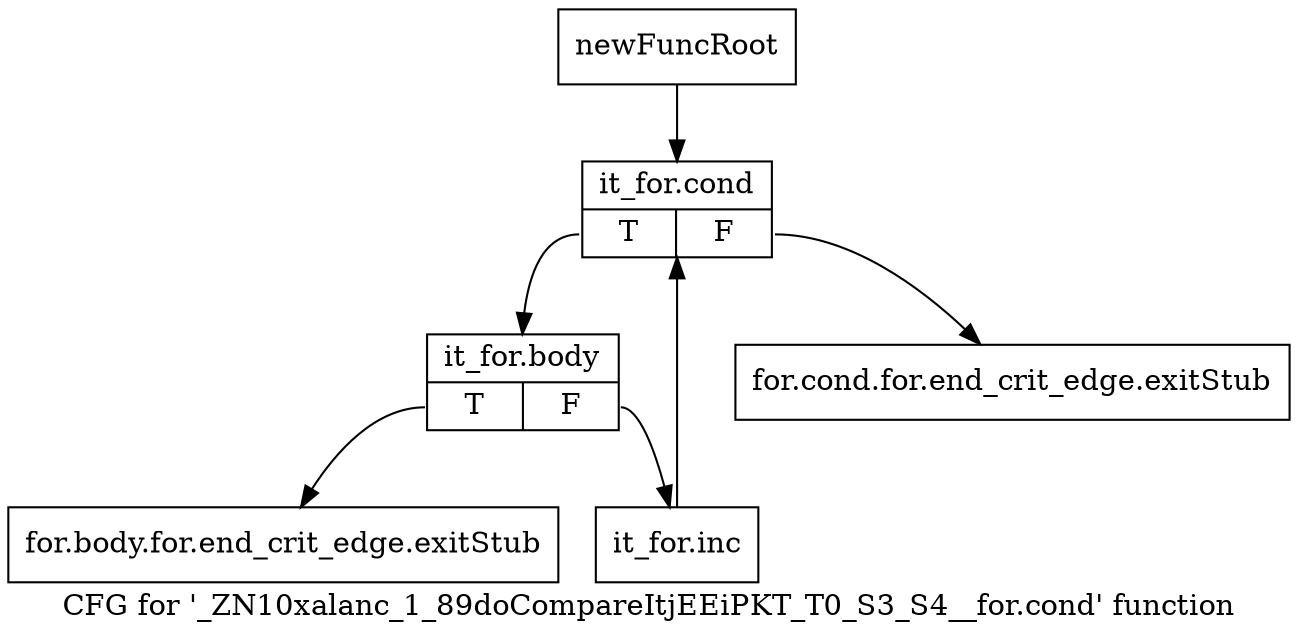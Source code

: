 digraph "CFG for '_ZN10xalanc_1_89doCompareItjEEiPKT_T0_S3_S4__for.cond' function" {
	label="CFG for '_ZN10xalanc_1_89doCompareItjEEiPKT_T0_S3_S4__for.cond' function";

	Node0x83ffb90 [shape=record,label="{newFuncRoot}"];
	Node0x83ffb90 -> Node0x83ffc80;
	Node0x83ffbe0 [shape=record,label="{for.cond.for.end_crit_edge.exitStub}"];
	Node0x83ffc30 [shape=record,label="{for.body.for.end_crit_edge.exitStub}"];
	Node0x83ffc80 [shape=record,label="{it_for.cond|{<s0>T|<s1>F}}"];
	Node0x83ffc80:s0 -> Node0x83ffcd0;
	Node0x83ffc80:s1 -> Node0x83ffbe0;
	Node0x83ffcd0 [shape=record,label="{it_for.body|{<s0>T|<s1>F}}"];
	Node0x83ffcd0:s0 -> Node0x83ffc30;
	Node0x83ffcd0:s1 -> Node0x83ffd20;
	Node0x83ffd20 [shape=record,label="{it_for.inc}"];
	Node0x83ffd20 -> Node0x83ffc80;
}

